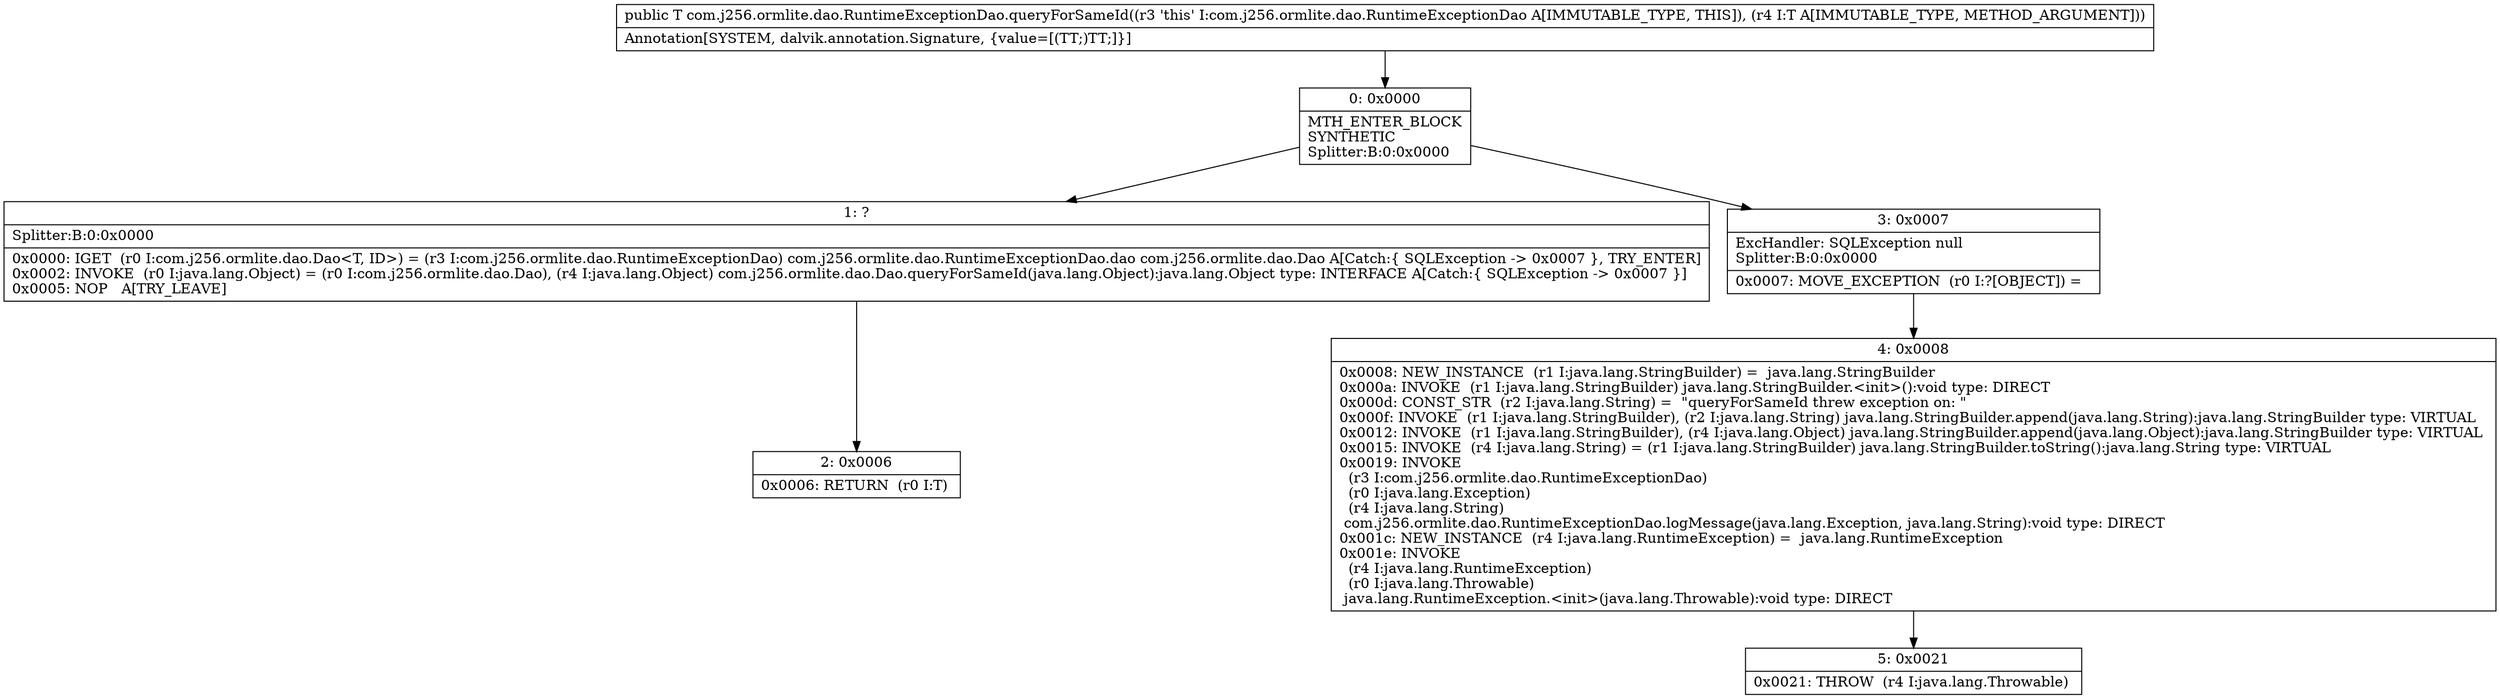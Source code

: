 digraph "CFG forcom.j256.ormlite.dao.RuntimeExceptionDao.queryForSameId(Ljava\/lang\/Object;)Ljava\/lang\/Object;" {
Node_0 [shape=record,label="{0\:\ 0x0000|MTH_ENTER_BLOCK\lSYNTHETIC\lSplitter:B:0:0x0000\l}"];
Node_1 [shape=record,label="{1\:\ ?|Splitter:B:0:0x0000\l|0x0000: IGET  (r0 I:com.j256.ormlite.dao.Dao\<T, ID\>) = (r3 I:com.j256.ormlite.dao.RuntimeExceptionDao) com.j256.ormlite.dao.RuntimeExceptionDao.dao com.j256.ormlite.dao.Dao A[Catch:\{ SQLException \-\> 0x0007 \}, TRY_ENTER]\l0x0002: INVOKE  (r0 I:java.lang.Object) = (r0 I:com.j256.ormlite.dao.Dao), (r4 I:java.lang.Object) com.j256.ormlite.dao.Dao.queryForSameId(java.lang.Object):java.lang.Object type: INTERFACE A[Catch:\{ SQLException \-\> 0x0007 \}]\l0x0005: NOP   A[TRY_LEAVE]\l}"];
Node_2 [shape=record,label="{2\:\ 0x0006|0x0006: RETURN  (r0 I:T) \l}"];
Node_3 [shape=record,label="{3\:\ 0x0007|ExcHandler: SQLException null\lSplitter:B:0:0x0000\l|0x0007: MOVE_EXCEPTION  (r0 I:?[OBJECT]) =  \l}"];
Node_4 [shape=record,label="{4\:\ 0x0008|0x0008: NEW_INSTANCE  (r1 I:java.lang.StringBuilder) =  java.lang.StringBuilder \l0x000a: INVOKE  (r1 I:java.lang.StringBuilder) java.lang.StringBuilder.\<init\>():void type: DIRECT \l0x000d: CONST_STR  (r2 I:java.lang.String) =  \"queryForSameId threw exception on: \" \l0x000f: INVOKE  (r1 I:java.lang.StringBuilder), (r2 I:java.lang.String) java.lang.StringBuilder.append(java.lang.String):java.lang.StringBuilder type: VIRTUAL \l0x0012: INVOKE  (r1 I:java.lang.StringBuilder), (r4 I:java.lang.Object) java.lang.StringBuilder.append(java.lang.Object):java.lang.StringBuilder type: VIRTUAL \l0x0015: INVOKE  (r4 I:java.lang.String) = (r1 I:java.lang.StringBuilder) java.lang.StringBuilder.toString():java.lang.String type: VIRTUAL \l0x0019: INVOKE  \l  (r3 I:com.j256.ormlite.dao.RuntimeExceptionDao)\l  (r0 I:java.lang.Exception)\l  (r4 I:java.lang.String)\l com.j256.ormlite.dao.RuntimeExceptionDao.logMessage(java.lang.Exception, java.lang.String):void type: DIRECT \l0x001c: NEW_INSTANCE  (r4 I:java.lang.RuntimeException) =  java.lang.RuntimeException \l0x001e: INVOKE  \l  (r4 I:java.lang.RuntimeException)\l  (r0 I:java.lang.Throwable)\l java.lang.RuntimeException.\<init\>(java.lang.Throwable):void type: DIRECT \l}"];
Node_5 [shape=record,label="{5\:\ 0x0021|0x0021: THROW  (r4 I:java.lang.Throwable) \l}"];
MethodNode[shape=record,label="{public T com.j256.ormlite.dao.RuntimeExceptionDao.queryForSameId((r3 'this' I:com.j256.ormlite.dao.RuntimeExceptionDao A[IMMUTABLE_TYPE, THIS]), (r4 I:T A[IMMUTABLE_TYPE, METHOD_ARGUMENT]))  | Annotation[SYSTEM, dalvik.annotation.Signature, \{value=[(TT;)TT;]\}]\l}"];
MethodNode -> Node_0;
Node_0 -> Node_1;
Node_0 -> Node_3;
Node_1 -> Node_2;
Node_3 -> Node_4;
Node_4 -> Node_5;
}


